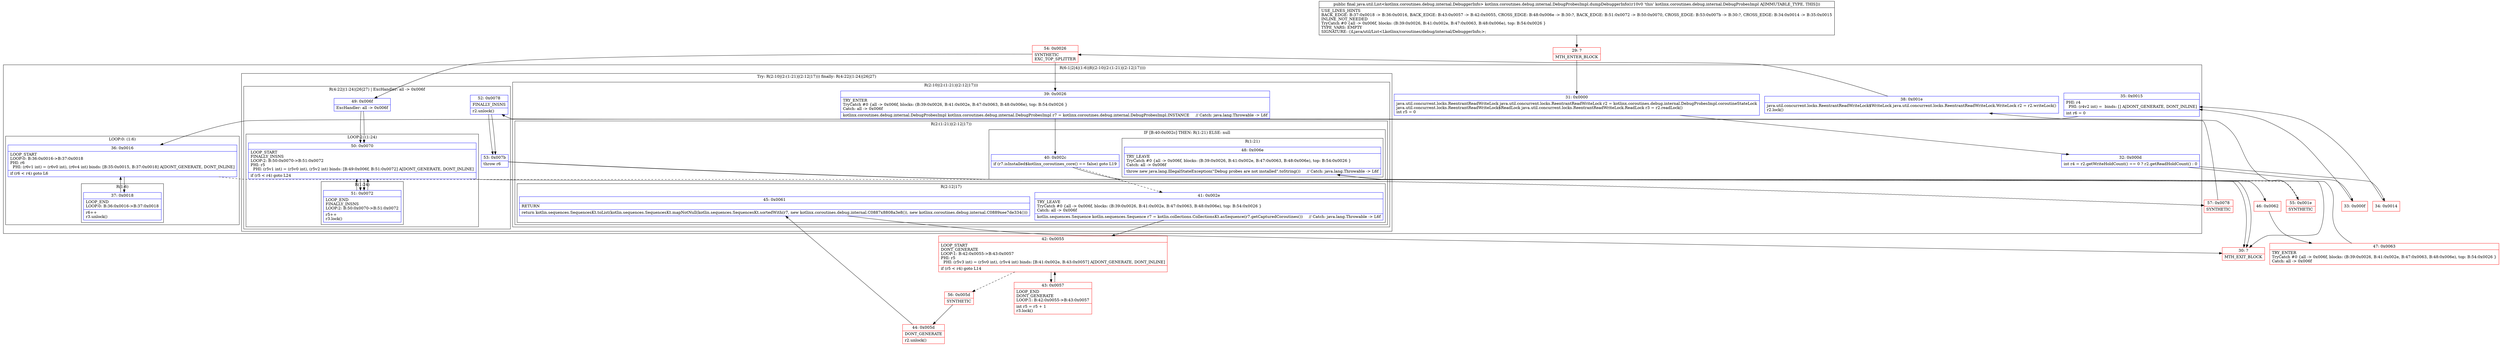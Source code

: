 digraph "CFG forkotlinx.coroutines.debug.internal.DebugProbesImpl.dumpDebuggerInfo()Ljava\/util\/List;" {
subgraph cluster_Region_1866255716 {
label = "R(6:1|2|4|(1:6)|8|(2:10|(2:(1:21)|(2:12|17))))";
node [shape=record,color=blue];
Node_31 [shape=record,label="{31\:\ 0x0000|java.util.concurrent.locks.ReentrantReadWriteLock java.util.concurrent.locks.ReentrantReadWriteLock r2 = kotlinx.coroutines.debug.internal.DebugProbesImpl.coroutineStateLock\ljava.util.concurrent.locks.ReentrantReadWriteLock$ReadLock java.util.concurrent.locks.ReentrantReadWriteLock.ReadLock r3 = r2.readLock()\lint r5 = 0\l}"];
Node_32 [shape=record,label="{32\:\ 0x000d|int r4 = r2.getWriteHoldCount() == 0 ? r2.getReadHoldCount() : 0\l}"];
Node_35 [shape=record,label="{35\:\ 0x0015|PHI: r4 \l  PHI: (r4v2 int) =  binds: [] A[DONT_GENERATE, DONT_INLINE]\l|int r6 = 0\l}"];
subgraph cluster_LoopRegion_1494455425 {
label = "LOOP:0: (1:6)";
node [shape=record,color=blue];
Node_36 [shape=record,label="{36\:\ 0x0016|LOOP_START\lLOOP:0: B:36:0x0016\-\>B:37:0x0018\lPHI: r6 \l  PHI: (r6v1 int) = (r6v0 int), (r6v4 int) binds: [B:35:0x0015, B:37:0x0018] A[DONT_GENERATE, DONT_INLINE]\l|if (r6 \< r4) goto L6\l}"];
subgraph cluster_Region_1436736501 {
label = "R(1:6)";
node [shape=record,color=blue];
Node_37 [shape=record,label="{37\:\ 0x0018|LOOP_END\lLOOP:0: B:36:0x0016\-\>B:37:0x0018\l|r6++\lr3.unlock()\l}"];
}
}
Node_38 [shape=record,label="{38\:\ 0x001e|java.util.concurrent.locks.ReentrantReadWriteLock$WriteLock java.util.concurrent.locks.ReentrantReadWriteLock.WriteLock r2 = r2.writeLock()\lr2.lock()\l}"];
subgraph cluster_TryCatchRegion_47557299 {
label = "Try: R(2:10|(2:(1:21)|(2:12|17))) finally: R(4:22|(1:24)|26|27)";
node [shape=record,color=blue];
subgraph cluster_Region_935530045 {
label = "R(2:10|(2:(1:21)|(2:12|17)))";
node [shape=record,color=blue];
Node_39 [shape=record,label="{39\:\ 0x0026|TRY_ENTER\lTryCatch #0 \{all \-\> 0x006f, blocks: (B:39:0x0026, B:41:0x002e, B:47:0x0063, B:48:0x006e), top: B:54:0x0026 \}\lCatch: all \-\> 0x006f\l|kotlinx.coroutines.debug.internal.DebugProbesImpl kotlinx.coroutines.debug.internal.DebugProbesImpl r7 = kotlinx.coroutines.debug.internal.DebugProbesImpl.INSTANCE     \/\/ Catch: java.lang.Throwable \-\> L6f\l}"];
subgraph cluster_Region_1421065192 {
label = "R(2:(1:21)|(2:12|17))";
node [shape=record,color=blue];
subgraph cluster_IfRegion_236444008 {
label = "IF [B:40:0x002c] THEN: R(1:21) ELSE: null";
node [shape=record,color=blue];
Node_40 [shape=record,label="{40\:\ 0x002c|if (r7.isInstalled$kotlinx_coroutines_core() == false) goto L19\l}"];
subgraph cluster_Region_1038408870 {
label = "R(1:21)";
node [shape=record,color=blue];
Node_48 [shape=record,label="{48\:\ 0x006e|TRY_LEAVE\lTryCatch #0 \{all \-\> 0x006f, blocks: (B:39:0x0026, B:41:0x002e, B:47:0x0063, B:48:0x006e), top: B:54:0x0026 \}\lCatch: all \-\> 0x006f\l|throw new java.lang.IllegalStateException(\"Debug probes are not installed\".toString())     \/\/ Catch: java.lang.Throwable \-\> L6f\l}"];
}
}
subgraph cluster_Region_1264968631 {
label = "R(2:12|17)";
node [shape=record,color=blue];
Node_41 [shape=record,label="{41\:\ 0x002e|TRY_LEAVE\lTryCatch #0 \{all \-\> 0x006f, blocks: (B:39:0x0026, B:41:0x002e, B:47:0x0063, B:48:0x006e), top: B:54:0x0026 \}\lCatch: all \-\> 0x006f\l|kotlin.sequences.Sequence kotlin.sequences.Sequence r7 = kotlin.collections.CollectionsKt.asSequence(r7.getCapturedCoroutines())     \/\/ Catch: java.lang.Throwable \-\> L6f\l}"];
Node_45 [shape=record,label="{45\:\ 0x0061|RETURN\l|return kotlin.sequences.SequencesKt.toList(kotlin.sequences.SequencesKt.mapNotNull(kotlin.sequences.SequencesKt.sortedWith(r7, new kotlinx.coroutines.debug.internal.C0887x8808a3e8()), new kotlinx.coroutines.debug.internal.C0889xee7de334()))\l}"];
}
}
}
subgraph cluster_Region_447582501 {
label = "R(4:22|(1:24)|26|27) | ExcHandler: all \-\> 0x006f\l";
node [shape=record,color=blue];
Node_49 [shape=record,label="{49\:\ 0x006f|ExcHandler: all \-\> 0x006f\l}"];
subgraph cluster_LoopRegion_1355625489 {
label = "LOOP:2: (1:24)";
node [shape=record,color=blue];
Node_50 [shape=record,label="{50\:\ 0x0070|LOOP_START\lFINALLY_INSNS\lLOOP:2: B:50:0x0070\-\>B:51:0x0072\lPHI: r5 \l  PHI: (r5v1 int) = (r5v0 int), (r5v2 int) binds: [B:49:0x006f, B:51:0x0072] A[DONT_GENERATE, DONT_INLINE]\l|if (r5 \< r4) goto L24\l}"];
subgraph cluster_Region_2000379650 {
label = "R(1:24)";
node [shape=record,color=blue];
Node_51 [shape=record,label="{51\:\ 0x0072|LOOP_END\lFINALLY_INSNS\lLOOP:2: B:50:0x0070\-\>B:51:0x0072\l|r5++\lr3.lock()\l}"];
}
}
Node_52 [shape=record,label="{52\:\ 0x0078|FINALLY_INSNS\l|r2.unlock()\l}"];
Node_53 [shape=record,label="{53\:\ 0x007b|throw r6\l}"];
}
}
}
subgraph cluster_Region_447582501 {
label = "R(4:22|(1:24)|26|27) | ExcHandler: all \-\> 0x006f\l";
node [shape=record,color=blue];
Node_49 [shape=record,label="{49\:\ 0x006f|ExcHandler: all \-\> 0x006f\l}"];
subgraph cluster_LoopRegion_1355625489 {
label = "LOOP:2: (1:24)";
node [shape=record,color=blue];
Node_50 [shape=record,label="{50\:\ 0x0070|LOOP_START\lFINALLY_INSNS\lLOOP:2: B:50:0x0070\-\>B:51:0x0072\lPHI: r5 \l  PHI: (r5v1 int) = (r5v0 int), (r5v2 int) binds: [B:49:0x006f, B:51:0x0072] A[DONT_GENERATE, DONT_INLINE]\l|if (r5 \< r4) goto L24\l}"];
subgraph cluster_Region_2000379650 {
label = "R(1:24)";
node [shape=record,color=blue];
Node_51 [shape=record,label="{51\:\ 0x0072|LOOP_END\lFINALLY_INSNS\lLOOP:2: B:50:0x0070\-\>B:51:0x0072\l|r5++\lr3.lock()\l}"];
}
}
Node_52 [shape=record,label="{52\:\ 0x0078|FINALLY_INSNS\l|r2.unlock()\l}"];
Node_53 [shape=record,label="{53\:\ 0x007b|throw r6\l}"];
}
Node_29 [shape=record,color=red,label="{29\:\ ?|MTH_ENTER_BLOCK\l}"];
Node_33 [shape=record,color=red,label="{33\:\ 0x000f}"];
Node_55 [shape=record,color=red,label="{55\:\ 0x001e|SYNTHETIC\l}"];
Node_54 [shape=record,color=red,label="{54\:\ 0x0026|SYNTHETIC\lEXC_TOP_SPLITTER\l}"];
Node_42 [shape=record,color=red,label="{42\:\ 0x0055|LOOP_START\lDONT_GENERATE\lLOOP:1: B:42:0x0055\-\>B:43:0x0057\lPHI: r5 \l  PHI: (r5v3 int) = (r5v0 int), (r5v4 int) binds: [B:41:0x002e, B:43:0x0057] A[DONT_GENERATE, DONT_INLINE]\l|if (r5 \< r4) goto L14\l}"];
Node_43 [shape=record,color=red,label="{43\:\ 0x0057|LOOP_END\lDONT_GENERATE\lLOOP:1: B:42:0x0055\-\>B:43:0x0057\l|int r5 = r5 + 1\lr3.lock()\l}"];
Node_56 [shape=record,color=red,label="{56\:\ 0x005d|SYNTHETIC\l}"];
Node_44 [shape=record,color=red,label="{44\:\ 0x005d|DONT_GENERATE\l|r2.unlock()\l}"];
Node_30 [shape=record,color=red,label="{30\:\ ?|MTH_EXIT_BLOCK\l}"];
Node_46 [shape=record,color=red,label="{46\:\ 0x0062}"];
Node_47 [shape=record,color=red,label="{47\:\ 0x0063|TRY_ENTER\lTryCatch #0 \{all \-\> 0x006f, blocks: (B:39:0x0026, B:41:0x002e, B:47:0x0063, B:48:0x006e), top: B:54:0x0026 \}\lCatch: all \-\> 0x006f\l}"];
Node_57 [shape=record,color=red,label="{57\:\ 0x0078|SYNTHETIC\l}"];
Node_34 [shape=record,color=red,label="{34\:\ 0x0014}"];
MethodNode[shape=record,label="{public final java.util.List\<kotlinx.coroutines.debug.internal.DebuggerInfo\> kotlinx.coroutines.debug.internal.DebugProbesImpl.dumpDebuggerInfo((r10v0 'this' kotlinx.coroutines.debug.internal.DebugProbesImpl A[IMMUTABLE_TYPE, THIS]))  | USE_LINES_HINTS\lBACK_EDGE: B:37:0x0018 \-\> B:36:0x0016, BACK_EDGE: B:43:0x0057 \-\> B:42:0x0055, CROSS_EDGE: B:48:0x006e \-\> B:30:?, BACK_EDGE: B:51:0x0072 \-\> B:50:0x0070, CROSS_EDGE: B:53:0x007b \-\> B:30:?, CROSS_EDGE: B:34:0x0014 \-\> B:35:0x0015\lINLINE_NOT_NEEDED\lTryCatch #0 \{all \-\> 0x006f, blocks: (B:39:0x0026, B:41:0x002e, B:47:0x0063, B:48:0x006e), top: B:54:0x0026 \}\lTYPE_VARS: EMPTY\lSIGNATURE: ()Ljava\/util\/List\<Lkotlinx\/coroutines\/debug\/internal\/DebuggerInfo;\>;\l}"];
MethodNode -> Node_29;Node_31 -> Node_32;
Node_32 -> Node_33;
Node_32 -> Node_34;
Node_35 -> Node_36;
Node_36 -> Node_37;
Node_36 -> Node_55[style=dashed];
Node_37 -> Node_36;
Node_38 -> Node_54;
Node_39 -> Node_40;
Node_40 -> Node_41[style=dashed];
Node_40 -> Node_46;
Node_48 -> Node_30;
Node_41 -> Node_42;
Node_45 -> Node_30;
Node_49 -> Node_50;
Node_50 -> Node_51;
Node_50 -> Node_57[style=dashed];
Node_51 -> Node_50;
Node_52 -> Node_53;
Node_53 -> Node_30;
Node_49 -> Node_50;
Node_50 -> Node_51;
Node_50 -> Node_57[style=dashed];
Node_51 -> Node_50;
Node_52 -> Node_53;
Node_53 -> Node_30;
Node_29 -> Node_31;
Node_33 -> Node_35;
Node_55 -> Node_38;
Node_54 -> Node_39;
Node_54 -> Node_49;
Node_42 -> Node_43;
Node_42 -> Node_56[style=dashed];
Node_43 -> Node_42;
Node_56 -> Node_44;
Node_44 -> Node_45;
Node_46 -> Node_47;
Node_47 -> Node_48;
Node_57 -> Node_52;
Node_34 -> Node_35;
}

